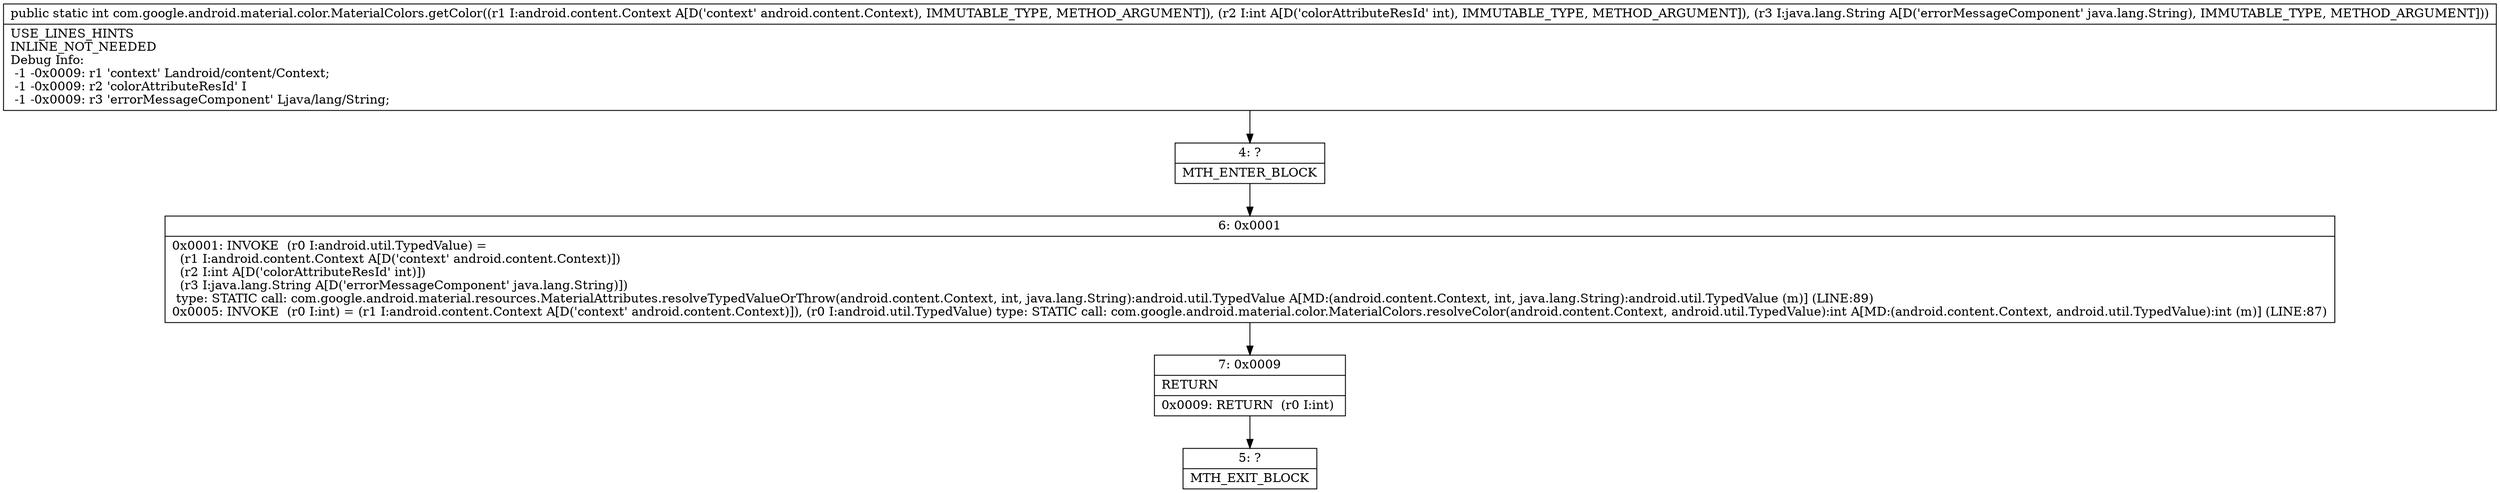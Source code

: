 digraph "CFG forcom.google.android.material.color.MaterialColors.getColor(Landroid\/content\/Context;ILjava\/lang\/String;)I" {
Node_4 [shape=record,label="{4\:\ ?|MTH_ENTER_BLOCK\l}"];
Node_6 [shape=record,label="{6\:\ 0x0001|0x0001: INVOKE  (r0 I:android.util.TypedValue) = \l  (r1 I:android.content.Context A[D('context' android.content.Context)])\l  (r2 I:int A[D('colorAttributeResId' int)])\l  (r3 I:java.lang.String A[D('errorMessageComponent' java.lang.String)])\l type: STATIC call: com.google.android.material.resources.MaterialAttributes.resolveTypedValueOrThrow(android.content.Context, int, java.lang.String):android.util.TypedValue A[MD:(android.content.Context, int, java.lang.String):android.util.TypedValue (m)] (LINE:89)\l0x0005: INVOKE  (r0 I:int) = (r1 I:android.content.Context A[D('context' android.content.Context)]), (r0 I:android.util.TypedValue) type: STATIC call: com.google.android.material.color.MaterialColors.resolveColor(android.content.Context, android.util.TypedValue):int A[MD:(android.content.Context, android.util.TypedValue):int (m)] (LINE:87)\l}"];
Node_7 [shape=record,label="{7\:\ 0x0009|RETURN\l|0x0009: RETURN  (r0 I:int) \l}"];
Node_5 [shape=record,label="{5\:\ ?|MTH_EXIT_BLOCK\l}"];
MethodNode[shape=record,label="{public static int com.google.android.material.color.MaterialColors.getColor((r1 I:android.content.Context A[D('context' android.content.Context), IMMUTABLE_TYPE, METHOD_ARGUMENT]), (r2 I:int A[D('colorAttributeResId' int), IMMUTABLE_TYPE, METHOD_ARGUMENT]), (r3 I:java.lang.String A[D('errorMessageComponent' java.lang.String), IMMUTABLE_TYPE, METHOD_ARGUMENT]))  | USE_LINES_HINTS\lINLINE_NOT_NEEDED\lDebug Info:\l  \-1 \-0x0009: r1 'context' Landroid\/content\/Context;\l  \-1 \-0x0009: r2 'colorAttributeResId' I\l  \-1 \-0x0009: r3 'errorMessageComponent' Ljava\/lang\/String;\l}"];
MethodNode -> Node_4;Node_4 -> Node_6;
Node_6 -> Node_7;
Node_7 -> Node_5;
}

